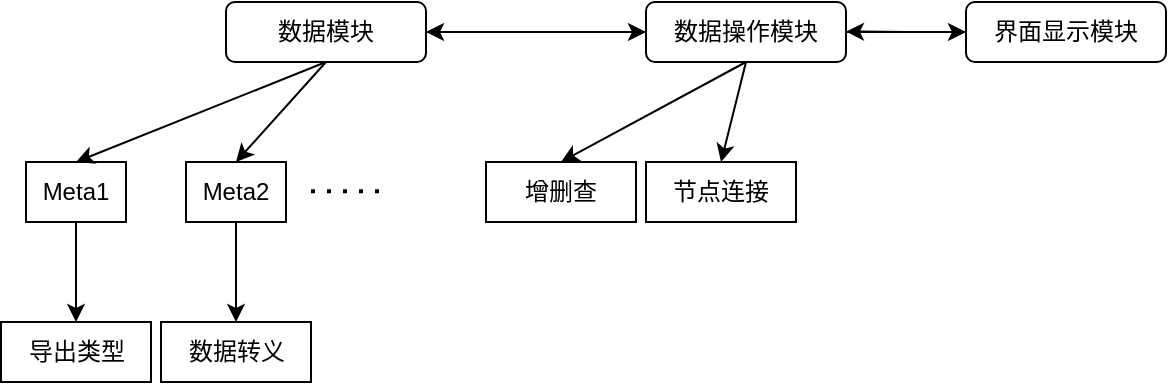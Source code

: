 <mxfile version="13.10.0" type="github">
  <diagram id="C5RBs43oDa-KdzZeNtuy" name="Page-1">
    <mxGraphModel dx="981" dy="548" grid="1" gridSize="10" guides="1" tooltips="1" connect="1" arrows="1" fold="1" page="1" pageScale="1" pageWidth="827" pageHeight="1169" math="0" shadow="0">
      <root>
        <mxCell id="WIyWlLk6GJQsqaUBKTNV-0" />
        <mxCell id="WIyWlLk6GJQsqaUBKTNV-1" parent="WIyWlLk6GJQsqaUBKTNV-0" />
        <mxCell id="WQ-BB8RawupvZ2W_KCgM-4" style="edgeStyle=orthogonalEdgeStyle;rounded=0;orthogonalLoop=1;jettySize=auto;html=1;exitX=1;exitY=0.5;exitDx=0;exitDy=0;entryX=0;entryY=0.5;entryDx=0;entryDy=0;" edge="1" parent="WIyWlLk6GJQsqaUBKTNV-1" source="WQ-BB8RawupvZ2W_KCgM-0" target="WQ-BB8RawupvZ2W_KCgM-1">
          <mxGeometry relative="1" as="geometry" />
        </mxCell>
        <mxCell id="WQ-BB8RawupvZ2W_KCgM-0" value="数据模块" style="rounded=1;whiteSpace=wrap;html=1;" vertex="1" parent="WIyWlLk6GJQsqaUBKTNV-1">
          <mxGeometry x="190" y="160" width="100" height="30" as="geometry" />
        </mxCell>
        <mxCell id="WQ-BB8RawupvZ2W_KCgM-5" style="edgeStyle=orthogonalEdgeStyle;rounded=0;orthogonalLoop=1;jettySize=auto;html=1;exitX=0;exitY=0.5;exitDx=0;exitDy=0;entryX=1;entryY=0.5;entryDx=0;entryDy=0;" edge="1" parent="WIyWlLk6GJQsqaUBKTNV-1" source="WQ-BB8RawupvZ2W_KCgM-1" target="WQ-BB8RawupvZ2W_KCgM-0">
          <mxGeometry relative="1" as="geometry" />
        </mxCell>
        <mxCell id="WQ-BB8RawupvZ2W_KCgM-6" style="edgeStyle=orthogonalEdgeStyle;rounded=0;orthogonalLoop=1;jettySize=auto;html=1;exitX=1;exitY=0.5;exitDx=0;exitDy=0;" edge="1" parent="WIyWlLk6GJQsqaUBKTNV-1" source="WQ-BB8RawupvZ2W_KCgM-1" target="WQ-BB8RawupvZ2W_KCgM-2">
          <mxGeometry relative="1" as="geometry" />
        </mxCell>
        <mxCell id="WQ-BB8RawupvZ2W_KCgM-1" value="数据操作模块" style="rounded=1;whiteSpace=wrap;html=1;" vertex="1" parent="WIyWlLk6GJQsqaUBKTNV-1">
          <mxGeometry x="400" y="160" width="100" height="30" as="geometry" />
        </mxCell>
        <mxCell id="WQ-BB8RawupvZ2W_KCgM-7" style="edgeStyle=orthogonalEdgeStyle;rounded=0;orthogonalLoop=1;jettySize=auto;html=1;exitX=0;exitY=0.5;exitDx=0;exitDy=0;" edge="1" parent="WIyWlLk6GJQsqaUBKTNV-1" source="WQ-BB8RawupvZ2W_KCgM-2">
          <mxGeometry relative="1" as="geometry">
            <mxPoint x="500" y="174.759" as="targetPoint" />
          </mxGeometry>
        </mxCell>
        <mxCell id="WQ-BB8RawupvZ2W_KCgM-2" value="界面显示模块" style="rounded=1;whiteSpace=wrap;html=1;" vertex="1" parent="WIyWlLk6GJQsqaUBKTNV-1">
          <mxGeometry x="560" y="160" width="100" height="30" as="geometry" />
        </mxCell>
        <mxCell id="WQ-BB8RawupvZ2W_KCgM-14" style="edgeStyle=orthogonalEdgeStyle;rounded=0;orthogonalLoop=1;jettySize=auto;html=1;exitX=0.5;exitY=1;exitDx=0;exitDy=0;entryX=0.5;entryY=0;entryDx=0;entryDy=0;" edge="1" parent="WIyWlLk6GJQsqaUBKTNV-1" source="WQ-BB8RawupvZ2W_KCgM-8" target="WQ-BB8RawupvZ2W_KCgM-17">
          <mxGeometry relative="1" as="geometry">
            <mxPoint x="114.862" y="310" as="targetPoint" />
            <Array as="points" />
          </mxGeometry>
        </mxCell>
        <mxCell id="WQ-BB8RawupvZ2W_KCgM-8" value="Meta1" style="rounded=0;whiteSpace=wrap;html=1;" vertex="1" parent="WIyWlLk6GJQsqaUBKTNV-1">
          <mxGeometry x="90" y="240" width="50" height="30" as="geometry" />
        </mxCell>
        <mxCell id="WQ-BB8RawupvZ2W_KCgM-10" value="" style="endArrow=classic;html=1;exitX=0.5;exitY=1;exitDx=0;exitDy=0;entryX=0.5;entryY=0;entryDx=0;entryDy=0;" edge="1" parent="WIyWlLk6GJQsqaUBKTNV-1" source="WQ-BB8RawupvZ2W_KCgM-0" target="WQ-BB8RawupvZ2W_KCgM-8">
          <mxGeometry width="50" height="50" relative="1" as="geometry">
            <mxPoint x="380" y="320" as="sourcePoint" />
            <mxPoint x="430" y="270" as="targetPoint" />
          </mxGeometry>
        </mxCell>
        <mxCell id="WQ-BB8RawupvZ2W_KCgM-20" style="edgeStyle=orthogonalEdgeStyle;rounded=0;orthogonalLoop=1;jettySize=auto;html=1;exitX=0.5;exitY=1;exitDx=0;exitDy=0;entryX=0.5;entryY=0;entryDx=0;entryDy=0;" edge="1" parent="WIyWlLk6GJQsqaUBKTNV-1" source="WQ-BB8RawupvZ2W_KCgM-11" target="WQ-BB8RawupvZ2W_KCgM-19">
          <mxGeometry relative="1" as="geometry" />
        </mxCell>
        <mxCell id="WQ-BB8RawupvZ2W_KCgM-11" value="Meta2" style="rounded=0;whiteSpace=wrap;html=1;" vertex="1" parent="WIyWlLk6GJQsqaUBKTNV-1">
          <mxGeometry x="170" y="240" width="50" height="30" as="geometry" />
        </mxCell>
        <mxCell id="WQ-BB8RawupvZ2W_KCgM-13" value="" style="endArrow=classic;html=1;exitX=0.5;exitY=1;exitDx=0;exitDy=0;entryX=0.5;entryY=0;entryDx=0;entryDy=0;" edge="1" parent="WIyWlLk6GJQsqaUBKTNV-1" source="WQ-BB8RawupvZ2W_KCgM-0" target="WQ-BB8RawupvZ2W_KCgM-11">
          <mxGeometry width="50" height="50" relative="1" as="geometry">
            <mxPoint x="200" y="350" as="sourcePoint" />
            <mxPoint x="250" y="300" as="targetPoint" />
          </mxGeometry>
        </mxCell>
        <mxCell id="WQ-BB8RawupvZ2W_KCgM-17" value="导出类型" style="rounded=0;whiteSpace=wrap;html=1;" vertex="1" parent="WIyWlLk6GJQsqaUBKTNV-1">
          <mxGeometry x="77.5" y="320" width="75" height="30" as="geometry" />
        </mxCell>
        <mxCell id="WQ-BB8RawupvZ2W_KCgM-19" value="数据转义" style="rounded=0;whiteSpace=wrap;html=1;" vertex="1" parent="WIyWlLk6GJQsqaUBKTNV-1">
          <mxGeometry x="157.5" y="320" width="75" height="30" as="geometry" />
        </mxCell>
        <mxCell id="WQ-BB8RawupvZ2W_KCgM-21" value="" style="endArrow=none;dashed=1;html=1;dashPattern=1 3;strokeWidth=2;" edge="1" parent="WIyWlLk6GJQsqaUBKTNV-1">
          <mxGeometry width="50" height="50" relative="1" as="geometry">
            <mxPoint x="232.5" y="254.66" as="sourcePoint" />
            <mxPoint x="272.5" y="254.66" as="targetPoint" />
          </mxGeometry>
        </mxCell>
        <mxCell id="WQ-BB8RawupvZ2W_KCgM-23" value="增删查" style="rounded=0;whiteSpace=wrap;html=1;" vertex="1" parent="WIyWlLk6GJQsqaUBKTNV-1">
          <mxGeometry x="320" y="240" width="75" height="30" as="geometry" />
        </mxCell>
        <mxCell id="WQ-BB8RawupvZ2W_KCgM-24" value="节点连接" style="rounded=0;whiteSpace=wrap;html=1;" vertex="1" parent="WIyWlLk6GJQsqaUBKTNV-1">
          <mxGeometry x="400" y="240" width="75" height="30" as="geometry" />
        </mxCell>
        <mxCell id="WQ-BB8RawupvZ2W_KCgM-25" value="" style="endArrow=classic;html=1;exitX=0.5;exitY=1;exitDx=0;exitDy=0;entryX=0.5;entryY=0;entryDx=0;entryDy=0;" edge="1" parent="WIyWlLk6GJQsqaUBKTNV-1" source="WQ-BB8RawupvZ2W_KCgM-1" target="WQ-BB8RawupvZ2W_KCgM-23">
          <mxGeometry width="50" height="50" relative="1" as="geometry">
            <mxPoint x="390" y="380" as="sourcePoint" />
            <mxPoint x="440" y="330" as="targetPoint" />
          </mxGeometry>
        </mxCell>
        <mxCell id="WQ-BB8RawupvZ2W_KCgM-27" value="" style="endArrow=classic;html=1;exitX=0.5;exitY=1;exitDx=0;exitDy=0;entryX=0.5;entryY=0;entryDx=0;entryDy=0;" edge="1" parent="WIyWlLk6GJQsqaUBKTNV-1" source="WQ-BB8RawupvZ2W_KCgM-1" target="WQ-BB8RawupvZ2W_KCgM-24">
          <mxGeometry width="50" height="50" relative="1" as="geometry">
            <mxPoint x="460" y="200" as="sourcePoint" />
            <mxPoint x="367.5" y="250" as="targetPoint" />
          </mxGeometry>
        </mxCell>
      </root>
    </mxGraphModel>
  </diagram>
</mxfile>
